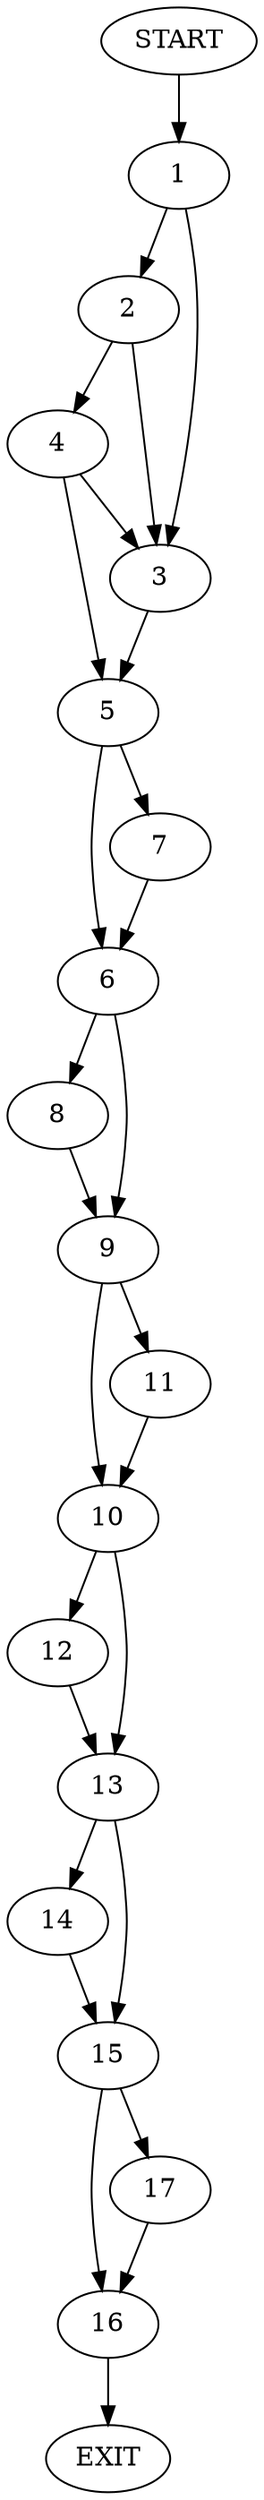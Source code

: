 digraph {
0 [label="START"]
18 [label="EXIT"]
0 -> 1
1 -> 2
1 -> 3
2 -> 4
2 -> 3
3 -> 5
4 -> 5
4 -> 3
5 -> 6
5 -> 7
7 -> 6
6 -> 8
6 -> 9
9 -> 10
9 -> 11
8 -> 9
11 -> 10
10 -> 12
10 -> 13
13 -> 14
13 -> 15
12 -> 13
15 -> 16
15 -> 17
14 -> 15
17 -> 16
16 -> 18
}
